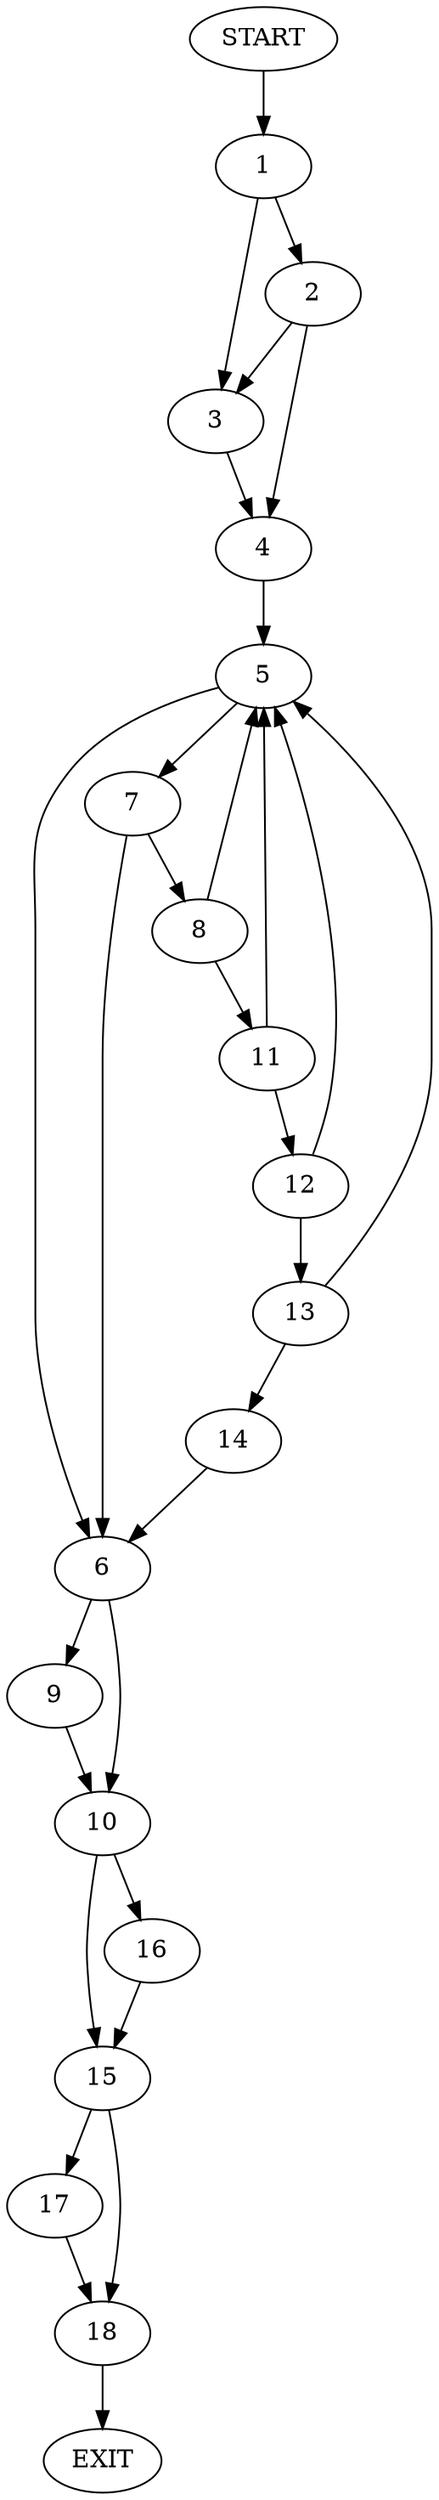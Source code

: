 digraph {
0 [label="START"]
19 [label="EXIT"]
0 -> 1
1 -> 2
1 -> 3
2 -> 3
2 -> 4
3 -> 4
4 -> 5
5 -> 6
5 -> 7
7 -> 6
7 -> 8
6 -> 9
6 -> 10
8 -> 5
8 -> 11
11 -> 12
11 -> 5
12 -> 5
12 -> 13
13 -> 5
13 -> 14
14 -> 6
10 -> 15
10 -> 16
9 -> 10
15 -> 17
15 -> 18
16 -> 15
17 -> 18
18 -> 19
}
